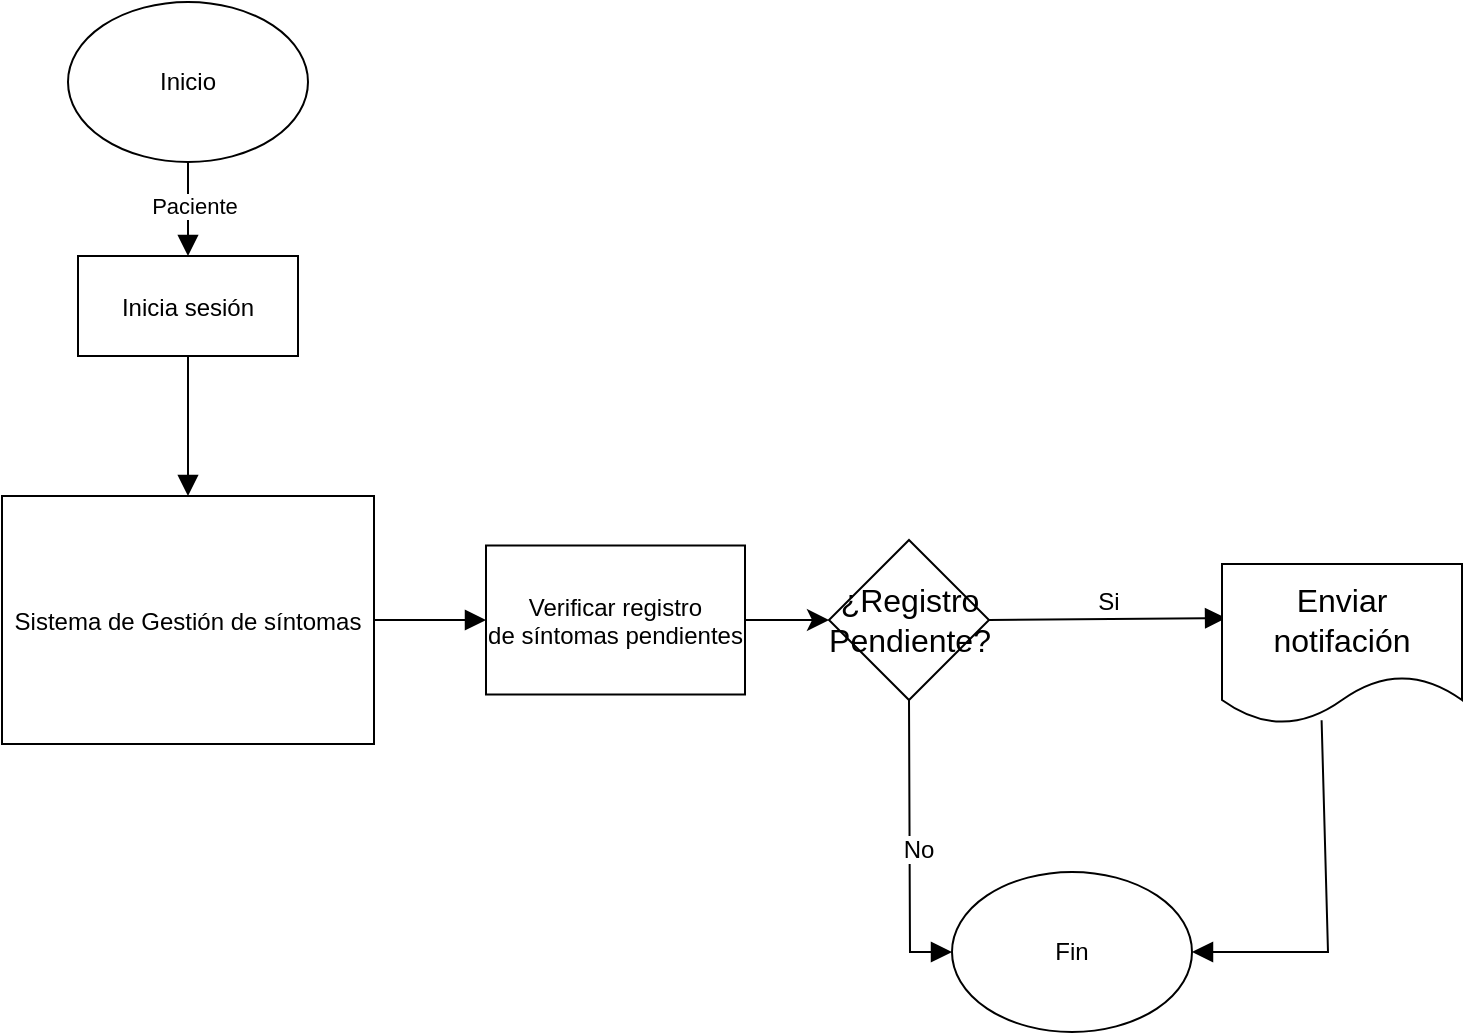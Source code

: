 <mxfile version="21.7.2" type="google">
  <diagram name="Página-1" id="oKIlooJLRSVnscNaMvM3">
    <mxGraphModel grid="0" page="0" gridSize="10" guides="1" tooltips="1" connect="1" arrows="1" fold="1" pageScale="1" pageWidth="827" pageHeight="1169" math="0" shadow="0">
      <root>
        <mxCell id="0" />
        <mxCell id="1" parent="0" />
        <mxCell id="VftNgLrK-5Ug7xYZfri4-2" value="Inicia sesión" style="" vertex="1" parent="1">
          <mxGeometry x="-270" y="119" width="110" height="50" as="geometry" />
        </mxCell>
        <mxCell id="VftNgLrK-5Ug7xYZfri4-3" value="Sistema de Gestión de síntomas" style="" vertex="1" parent="1">
          <mxGeometry x="-308" y="239" width="186" height="124" as="geometry" />
        </mxCell>
        <mxCell id="VftNgLrK-5Ug7xYZfri4-4" value="" style="edgeStyle=none;curved=1;rounded=0;orthogonalLoop=1;jettySize=auto;html=1;fontSize=12;startSize=8;endSize=8;entryX=0;entryY=0.5;entryDx=0;entryDy=0;" edge="1" parent="1" source="VftNgLrK-5Ug7xYZfri4-5" target="VftNgLrK-5Ug7xYZfri4-14">
          <mxGeometry relative="1" as="geometry">
            <mxPoint x="109.428" y="295.464" as="targetPoint" />
          </mxGeometry>
        </mxCell>
        <mxCell id="VftNgLrK-5Ug7xYZfri4-5" value="Verificar registro&#xa;de síntomas pendientes" style="" vertex="1" parent="1">
          <mxGeometry x="-66" y="263.75" width="129.5" height="74.5" as="geometry" />
        </mxCell>
        <mxCell id="VftNgLrK-5Ug7xYZfri4-6" value="&lt;br&gt;" style="endArrow=block;endFill=1;html=1;edgeStyle=orthogonalEdgeStyle;align=left;verticalAlign=top;rounded=0;fontSize=12;startSize=8;endSize=8;curved=1;exitX=0.5;exitY=1;exitDx=0;exitDy=0;entryX=0.5;entryY=0;entryDx=0;entryDy=0;" edge="1" parent="1" source="94_zGtfACOVx9bJqaBVc-1" target="VftNgLrK-5Ug7xYZfri4-2">
          <mxGeometry x="-1" relative="1" as="geometry">
            <mxPoint x="-215" y="79" as="sourcePoint" />
            <mxPoint x="-14.5" y="411" as="targetPoint" />
          </mxGeometry>
        </mxCell>
        <mxCell id="94_zGtfACOVx9bJqaBVc-3" value="Paciente&lt;br&gt;" style="edgeLabel;html=1;align=center;verticalAlign=middle;resizable=0;points=[];" connectable="0" vertex="1" parent="VftNgLrK-5Ug7xYZfri4-6">
          <mxGeometry x="-0.064" y="3" relative="1" as="geometry">
            <mxPoint as="offset" />
          </mxGeometry>
        </mxCell>
        <mxCell id="VftNgLrK-5Ug7xYZfri4-8" value="&lt;br&gt;" style="endArrow=block;endFill=1;html=1;edgeStyle=orthogonalEdgeStyle;align=left;verticalAlign=top;rounded=0;fontSize=12;startSize=8;endSize=8;curved=1;exitX=0.5;exitY=1;exitDx=0;exitDy=0;entryX=0.5;entryY=0;entryDx=0;entryDy=0;" edge="1" parent="1" source="VftNgLrK-5Ug7xYZfri4-2" target="VftNgLrK-5Ug7xYZfri4-3">
          <mxGeometry x="-1" relative="1" as="geometry">
            <mxPoint x="-154.5" y="411" as="sourcePoint" />
            <mxPoint x="-214.5" y="241" as="targetPoint" />
          </mxGeometry>
        </mxCell>
        <mxCell id="VftNgLrK-5Ug7xYZfri4-9" value="&lt;br&gt;" style="edgeLabel;resizable=0;html=1;align=left;verticalAlign=bottom;fontSize=16;" connectable="0" vertex="1" parent="VftNgLrK-5Ug7xYZfri4-8">
          <mxGeometry x="-1" relative="1" as="geometry" />
        </mxCell>
        <mxCell id="VftNgLrK-5Ug7xYZfri4-10" value="&lt;br&gt;" style="html=1;verticalAlign=bottom;endArrow=block;curved=0;rounded=0;fontSize=12;startSize=8;endSize=8;exitX=1;exitY=0.5;exitDx=0;exitDy=0;entryX=0;entryY=0.5;entryDx=0;entryDy=0;" edge="1" parent="1" source="VftNgLrK-5Ug7xYZfri4-3" target="VftNgLrK-5Ug7xYZfri4-5">
          <mxGeometry width="80" relative="1" as="geometry">
            <mxPoint x="-154.5" y="451" as="sourcePoint" />
            <mxPoint x="-74.5" y="451" as="targetPoint" />
          </mxGeometry>
        </mxCell>
        <mxCell id="VftNgLrK-5Ug7xYZfri4-11" value="Si" style="html=1;verticalAlign=bottom;endArrow=block;curved=0;rounded=0;fontSize=12;startSize=8;endSize=8;exitX=1;exitY=0.5;exitDx=0;exitDy=0;entryX=0.017;entryY=0.338;entryDx=0;entryDy=0;entryPerimeter=0;" edge="1" parent="1" source="VftNgLrK-5Ug7xYZfri4-14" target="VftNgLrK-5Ug7xYZfri4-20">
          <mxGeometry width="80" relative="1" as="geometry">
            <mxPoint x="185.5" y="293.5" as="sourcePoint" />
            <mxPoint x="305.5" y="302.5" as="targetPoint" />
          </mxGeometry>
        </mxCell>
        <mxCell id="VftNgLrK-5Ug7xYZfri4-14" value="¿Registro&lt;br&gt;Pendiente?" style="rhombus;whiteSpace=wrap;html=1;fontSize=16;" vertex="1" parent="1">
          <mxGeometry x="105.5" y="261" width="80" height="80" as="geometry" />
        </mxCell>
        <mxCell id="VftNgLrK-5Ug7xYZfri4-15" value="No" style="html=1;verticalAlign=bottom;endArrow=block;curved=0;rounded=0;fontSize=12;startSize=8;endSize=8;exitX=0.5;exitY=1;exitDx=0;exitDy=0;entryX=0;entryY=0.5;entryDx=0;entryDy=0;" edge="1" parent="1" source="VftNgLrK-5Ug7xYZfri4-14" target="94_zGtfACOVx9bJqaBVc-2">
          <mxGeometry x="0.147" y="4" width="80" relative="1" as="geometry">
            <mxPoint x="195.5" y="303.5" as="sourcePoint" />
            <mxPoint x="220" y="403" as="targetPoint" />
            <Array as="points">
              <mxPoint x="146" y="467" />
            </Array>
            <mxPoint as="offset" />
          </mxGeometry>
        </mxCell>
        <mxCell id="VftNgLrK-5Ug7xYZfri4-20" value="Enviar notifación" style="shape=document;whiteSpace=wrap;html=1;boundedLbl=1;fontSize=16;" vertex="1" parent="1">
          <mxGeometry x="302" y="273" width="120" height="80" as="geometry" />
        </mxCell>
        <mxCell id="VftNgLrK-5Ug7xYZfri4-22" value="&lt;br&gt;" style="html=1;verticalAlign=bottom;endArrow=block;curved=0;rounded=0;fontSize=12;startSize=8;endSize=8;exitX=0.415;exitY=0.977;exitDx=0;exitDy=0;entryX=1;entryY=0.5;entryDx=0;entryDy=0;exitPerimeter=0;" edge="1" parent="1" source="VftNgLrK-5Ug7xYZfri4-20" target="94_zGtfACOVx9bJqaBVc-2">
          <mxGeometry x="0.147" y="4" width="80" relative="1" as="geometry">
            <mxPoint x="332" y="363" as="sourcePoint" />
            <mxPoint x="250" y="403" as="targetPoint" />
            <Array as="points">
              <mxPoint x="355" y="467" />
            </Array>
            <mxPoint as="offset" />
          </mxGeometry>
        </mxCell>
        <mxCell id="94_zGtfACOVx9bJqaBVc-1" value="Inicio" style="ellipse;whiteSpace=wrap;html=1;" vertex="1" parent="1">
          <mxGeometry x="-275" y="-8" width="120" height="80" as="geometry" />
        </mxCell>
        <mxCell id="94_zGtfACOVx9bJqaBVc-2" value="Fin" style="ellipse;whiteSpace=wrap;html=1;" vertex="1" parent="1">
          <mxGeometry x="167" y="427" width="120" height="80" as="geometry" />
        </mxCell>
      </root>
    </mxGraphModel>
  </diagram>
</mxfile>
